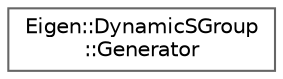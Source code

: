 digraph "类继承关系图"
{
 // LATEX_PDF_SIZE
  bgcolor="transparent";
  edge [fontname=Helvetica,fontsize=10,labelfontname=Helvetica,labelfontsize=10];
  node [fontname=Helvetica,fontsize=10,shape=box,height=0.2,width=0.4];
  rankdir="LR";
  Node0 [id="Node000000",label="Eigen::DynamicSGroup\l::Generator",height=0.2,width=0.4,color="grey40", fillcolor="white", style="filled",URL="$struct_eigen_1_1_dynamic_s_group_1_1_generator.html",tooltip=" "];
}
